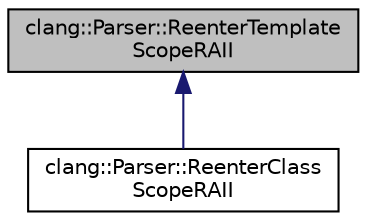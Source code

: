 digraph "clang::Parser::ReenterTemplateScopeRAII"
{
 // LATEX_PDF_SIZE
  bgcolor="transparent";
  edge [fontname="Helvetica",fontsize="10",labelfontname="Helvetica",labelfontsize="10"];
  node [fontname="Helvetica",fontsize="10",shape=record];
  Node1 [label="clang::Parser::ReenterTemplate\lScopeRAII",height=0.2,width=0.4,color="black", fillcolor="grey75", style="filled", fontcolor="black",tooltip="Utility to re-enter a possibly-templated scope while parsing its late-parsed components."];
  Node1 -> Node2 [dir="back",color="midnightblue",fontsize="10",style="solid",fontname="Helvetica"];
  Node2 [label="clang::Parser::ReenterClass\lScopeRAII",height=0.2,width=0.4,color="black",URL="$structParser_1_1ReenterClassScopeRAII.html",tooltip="Utility to re-enter a class scope while parsing its late-parsed components."];
}
